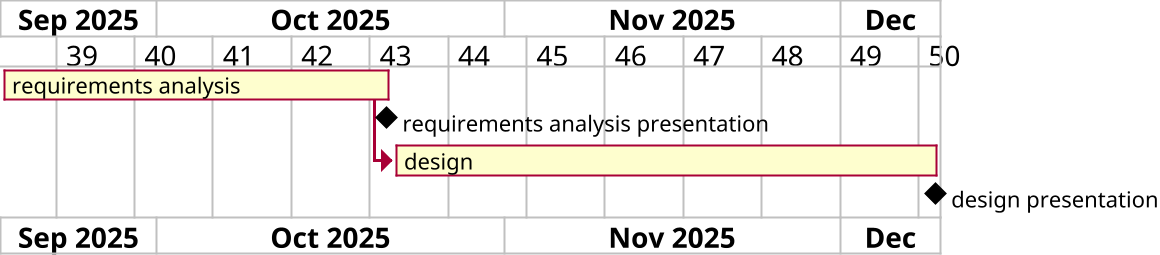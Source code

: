 @startgantt
skin rose
scale 2

printscale weekly

Project starts 2025-09-17
[requirements analysis] as [RA] starts 2025-09-17 and requires 5 weeks
[requirements analysis presentation] happens at [RA]'s end
[design] as [D] starts 2025-10-22 and requires 7 weeks

[RA] -> [D]

[design presentation] happens at [D]'s end
@endgantt
